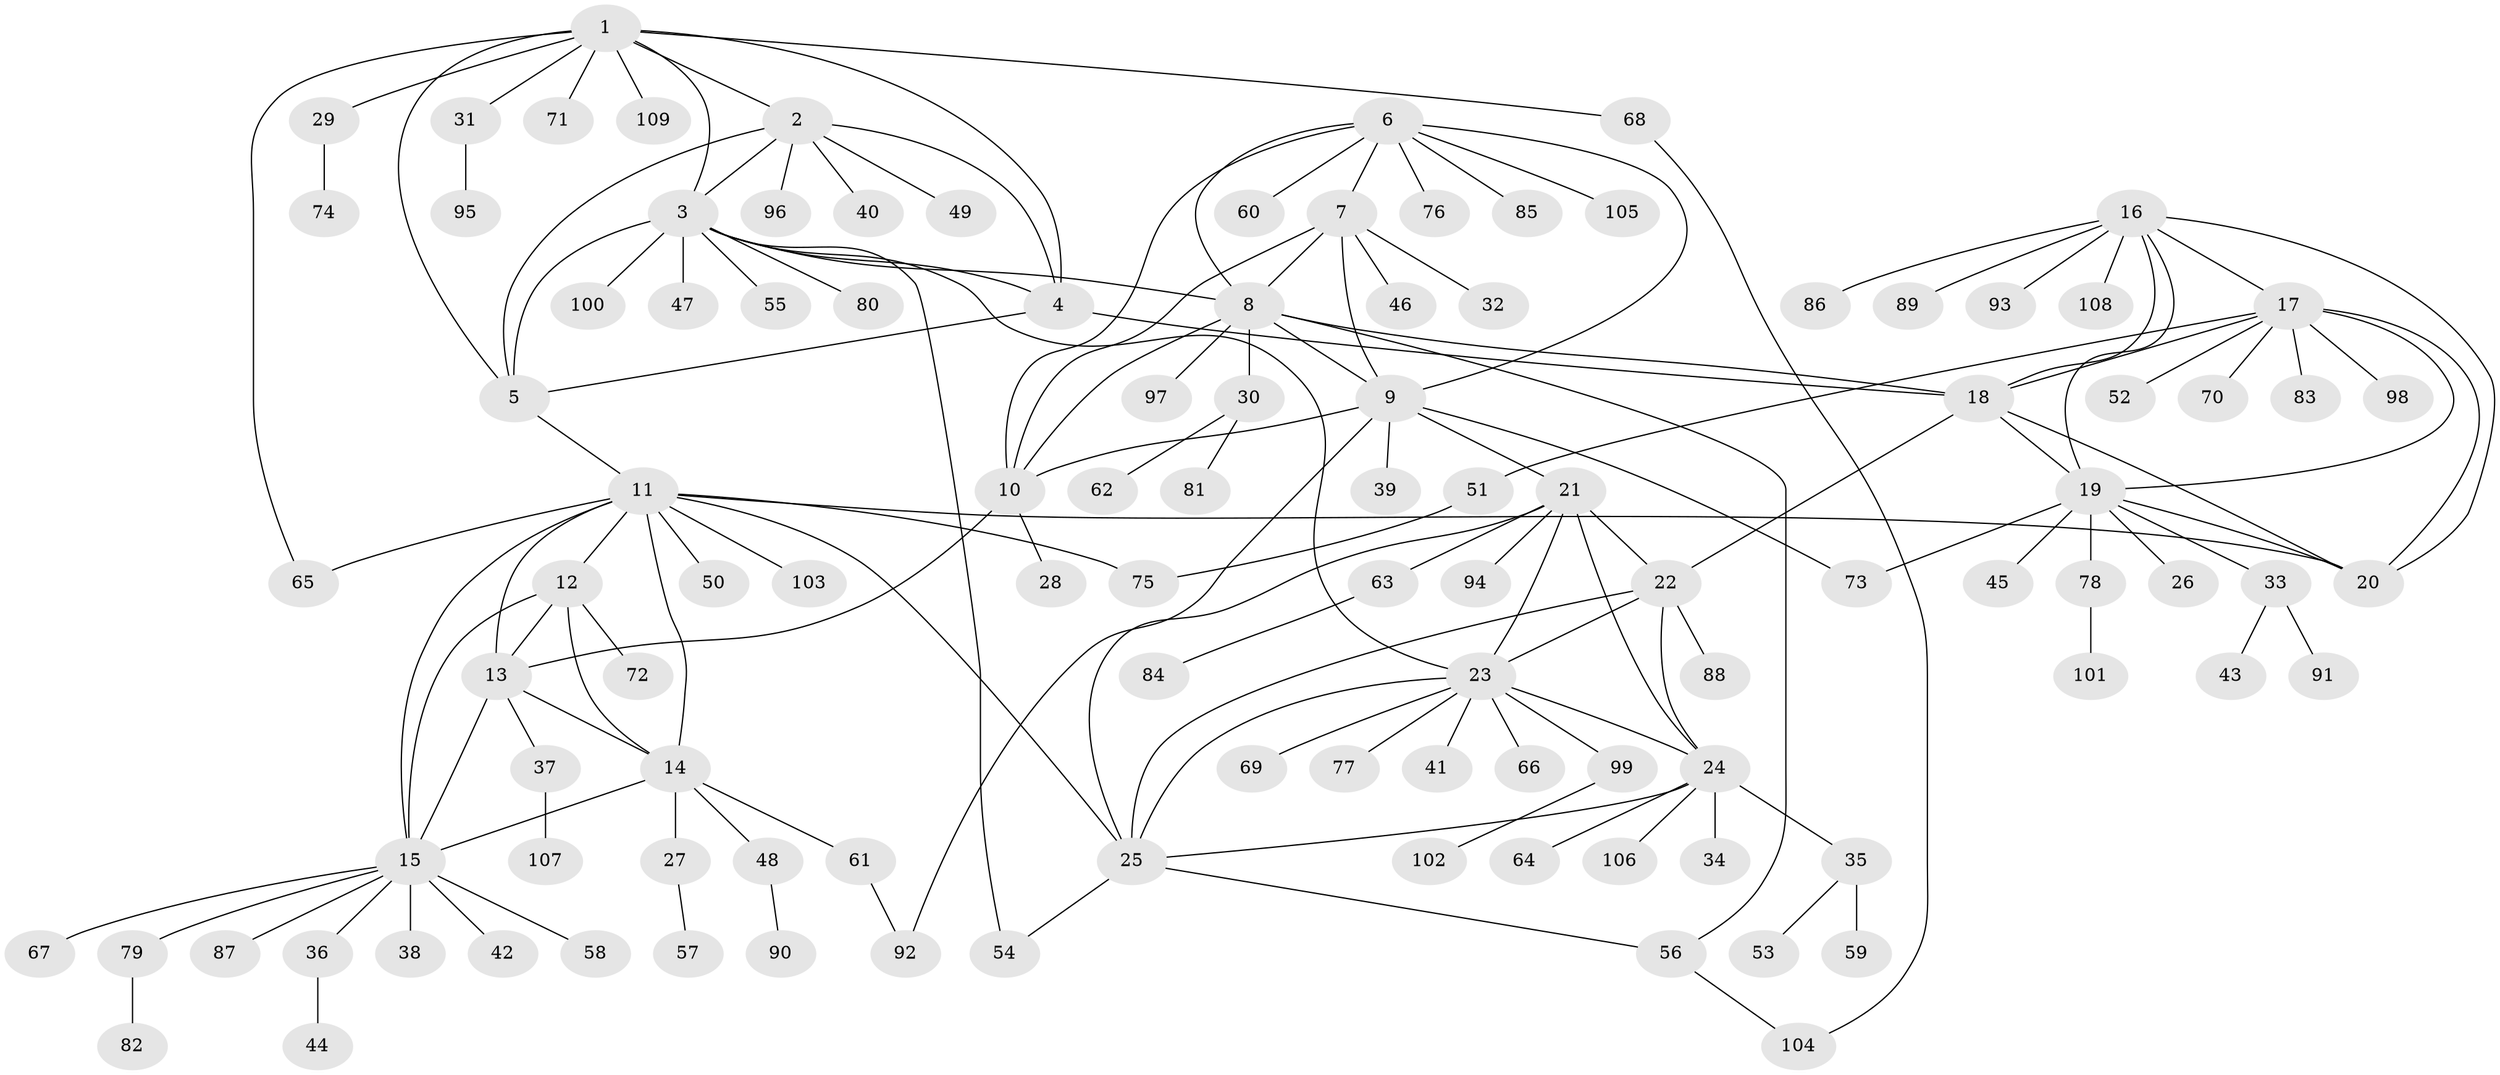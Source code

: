 // Generated by graph-tools (version 1.1) at 2025/54/03/09/25 04:54:46]
// undirected, 109 vertices, 151 edges
graph export_dot {
graph [start="1"]
  node [color=gray90,style=filled];
  1;
  2;
  3;
  4;
  5;
  6;
  7;
  8;
  9;
  10;
  11;
  12;
  13;
  14;
  15;
  16;
  17;
  18;
  19;
  20;
  21;
  22;
  23;
  24;
  25;
  26;
  27;
  28;
  29;
  30;
  31;
  32;
  33;
  34;
  35;
  36;
  37;
  38;
  39;
  40;
  41;
  42;
  43;
  44;
  45;
  46;
  47;
  48;
  49;
  50;
  51;
  52;
  53;
  54;
  55;
  56;
  57;
  58;
  59;
  60;
  61;
  62;
  63;
  64;
  65;
  66;
  67;
  68;
  69;
  70;
  71;
  72;
  73;
  74;
  75;
  76;
  77;
  78;
  79;
  80;
  81;
  82;
  83;
  84;
  85;
  86;
  87;
  88;
  89;
  90;
  91;
  92;
  93;
  94;
  95;
  96;
  97;
  98;
  99;
  100;
  101;
  102;
  103;
  104;
  105;
  106;
  107;
  108;
  109;
  1 -- 2;
  1 -- 3;
  1 -- 4;
  1 -- 5;
  1 -- 29;
  1 -- 31;
  1 -- 65;
  1 -- 68;
  1 -- 71;
  1 -- 109;
  2 -- 3;
  2 -- 4;
  2 -- 5;
  2 -- 40;
  2 -- 49;
  2 -- 96;
  3 -- 4;
  3 -- 5;
  3 -- 8;
  3 -- 23;
  3 -- 47;
  3 -- 54;
  3 -- 55;
  3 -- 80;
  3 -- 100;
  4 -- 5;
  4 -- 18;
  5 -- 11;
  6 -- 7;
  6 -- 8;
  6 -- 9;
  6 -- 10;
  6 -- 60;
  6 -- 76;
  6 -- 85;
  6 -- 105;
  7 -- 8;
  7 -- 9;
  7 -- 10;
  7 -- 32;
  7 -- 46;
  8 -- 9;
  8 -- 10;
  8 -- 18;
  8 -- 30;
  8 -- 56;
  8 -- 97;
  9 -- 10;
  9 -- 21;
  9 -- 39;
  9 -- 73;
  9 -- 92;
  10 -- 13;
  10 -- 28;
  11 -- 12;
  11 -- 13;
  11 -- 14;
  11 -- 15;
  11 -- 20;
  11 -- 25;
  11 -- 50;
  11 -- 65;
  11 -- 75;
  11 -- 103;
  12 -- 13;
  12 -- 14;
  12 -- 15;
  12 -- 72;
  13 -- 14;
  13 -- 15;
  13 -- 37;
  14 -- 15;
  14 -- 27;
  14 -- 48;
  14 -- 61;
  15 -- 36;
  15 -- 38;
  15 -- 42;
  15 -- 58;
  15 -- 67;
  15 -- 79;
  15 -- 87;
  16 -- 17;
  16 -- 18;
  16 -- 19;
  16 -- 20;
  16 -- 86;
  16 -- 89;
  16 -- 93;
  16 -- 108;
  17 -- 18;
  17 -- 19;
  17 -- 20;
  17 -- 51;
  17 -- 52;
  17 -- 70;
  17 -- 83;
  17 -- 98;
  18 -- 19;
  18 -- 20;
  18 -- 22;
  19 -- 20;
  19 -- 26;
  19 -- 33;
  19 -- 45;
  19 -- 73;
  19 -- 78;
  21 -- 22;
  21 -- 23;
  21 -- 24;
  21 -- 25;
  21 -- 63;
  21 -- 94;
  22 -- 23;
  22 -- 24;
  22 -- 25;
  22 -- 88;
  23 -- 24;
  23 -- 25;
  23 -- 41;
  23 -- 66;
  23 -- 69;
  23 -- 77;
  23 -- 99;
  24 -- 25;
  24 -- 34;
  24 -- 35;
  24 -- 64;
  24 -- 106;
  25 -- 54;
  25 -- 56;
  27 -- 57;
  29 -- 74;
  30 -- 62;
  30 -- 81;
  31 -- 95;
  33 -- 43;
  33 -- 91;
  35 -- 53;
  35 -- 59;
  36 -- 44;
  37 -- 107;
  48 -- 90;
  51 -- 75;
  56 -- 104;
  61 -- 92;
  63 -- 84;
  68 -- 104;
  78 -- 101;
  79 -- 82;
  99 -- 102;
}
